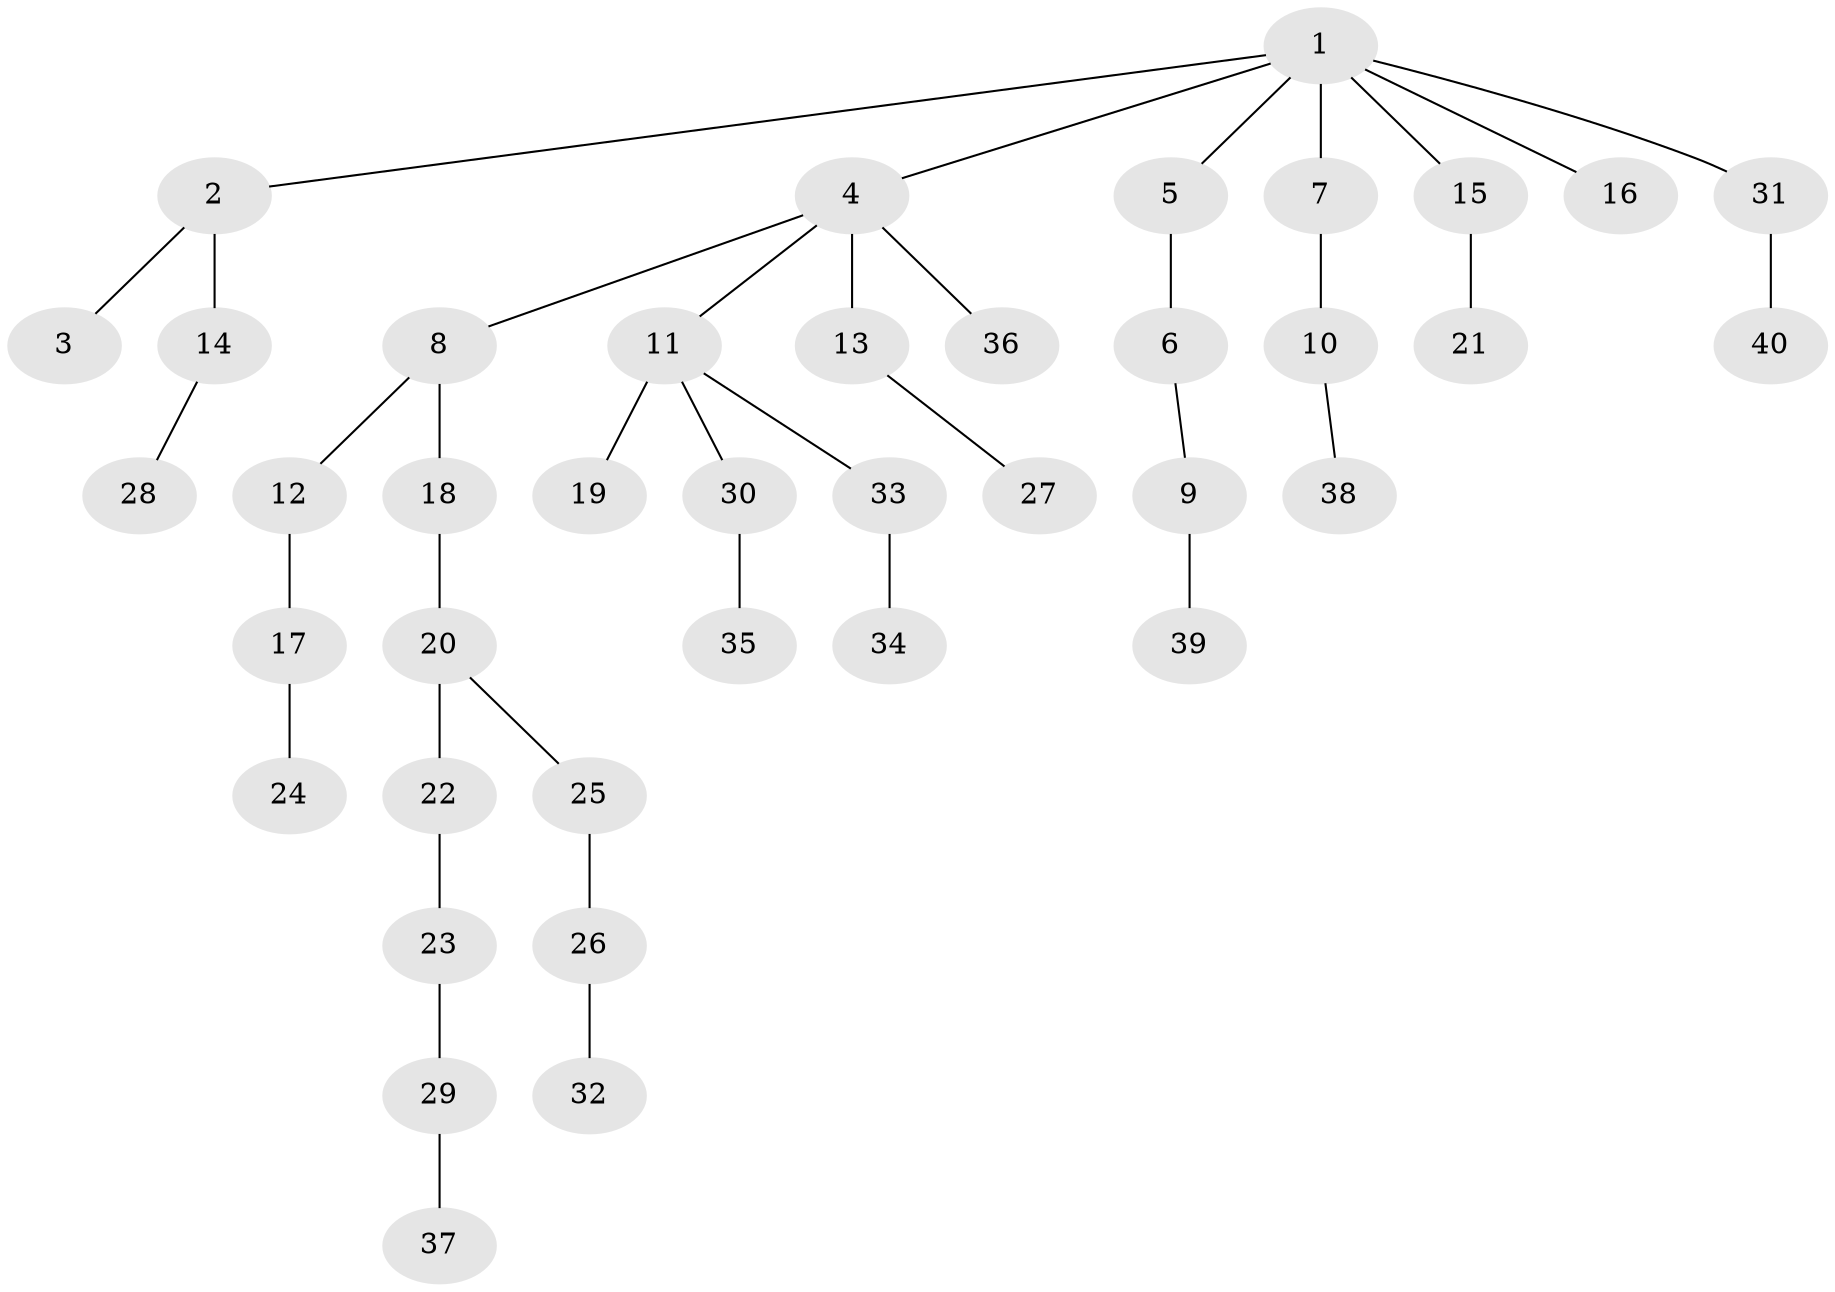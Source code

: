 // original degree distribution, {8: 0.0125, 5: 0.025, 2: 0.3, 6: 0.0125, 3: 0.1375, 4: 0.05, 1: 0.4625}
// Generated by graph-tools (version 1.1) at 2025/37/03/09/25 02:37:07]
// undirected, 40 vertices, 39 edges
graph export_dot {
graph [start="1"]
  node [color=gray90,style=filled];
  1;
  2;
  3;
  4;
  5;
  6;
  7;
  8;
  9;
  10;
  11;
  12;
  13;
  14;
  15;
  16;
  17;
  18;
  19;
  20;
  21;
  22;
  23;
  24;
  25;
  26;
  27;
  28;
  29;
  30;
  31;
  32;
  33;
  34;
  35;
  36;
  37;
  38;
  39;
  40;
  1 -- 2 [weight=1.0];
  1 -- 4 [weight=1.0];
  1 -- 5 [weight=1.0];
  1 -- 7 [weight=1.0];
  1 -- 15 [weight=1.0];
  1 -- 16 [weight=1.0];
  1 -- 31 [weight=1.0];
  2 -- 3 [weight=1.0];
  2 -- 14 [weight=1.0];
  4 -- 8 [weight=1.0];
  4 -- 11 [weight=1.0];
  4 -- 13 [weight=1.0];
  4 -- 36 [weight=1.0];
  5 -- 6 [weight=1.0];
  6 -- 9 [weight=1.0];
  7 -- 10 [weight=1.0];
  8 -- 12 [weight=1.0];
  8 -- 18 [weight=1.0];
  9 -- 39 [weight=1.0];
  10 -- 38 [weight=1.0];
  11 -- 19 [weight=3.0];
  11 -- 30 [weight=1.0];
  11 -- 33 [weight=1.0];
  12 -- 17 [weight=1.0];
  13 -- 27 [weight=1.0];
  14 -- 28 [weight=1.0];
  15 -- 21 [weight=1.0];
  17 -- 24 [weight=1.0];
  18 -- 20 [weight=1.0];
  20 -- 22 [weight=2.0];
  20 -- 25 [weight=1.0];
  22 -- 23 [weight=1.0];
  23 -- 29 [weight=1.0];
  25 -- 26 [weight=1.0];
  26 -- 32 [weight=1.0];
  29 -- 37 [weight=1.0];
  30 -- 35 [weight=1.0];
  31 -- 40 [weight=1.0];
  33 -- 34 [weight=1.0];
}
